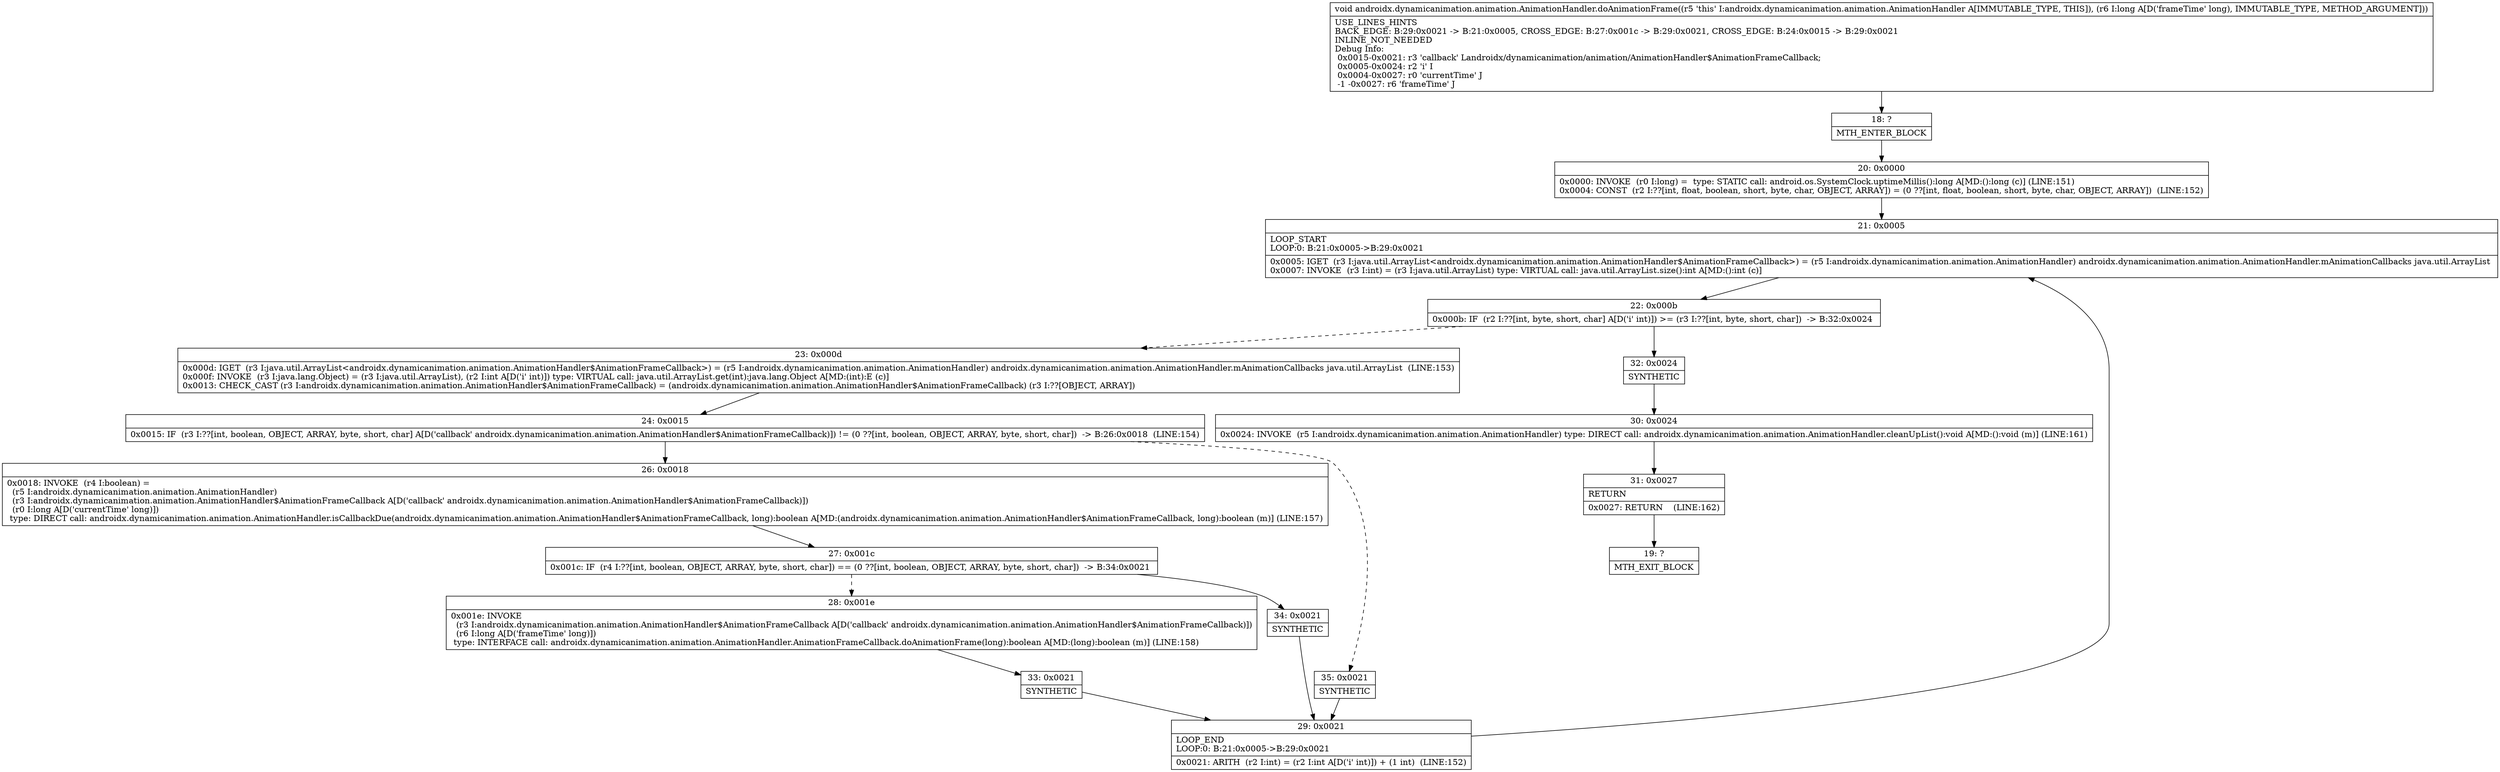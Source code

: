 digraph "CFG forandroidx.dynamicanimation.animation.AnimationHandler.doAnimationFrame(J)V" {
Node_18 [shape=record,label="{18\:\ ?|MTH_ENTER_BLOCK\l}"];
Node_20 [shape=record,label="{20\:\ 0x0000|0x0000: INVOKE  (r0 I:long) =  type: STATIC call: android.os.SystemClock.uptimeMillis():long A[MD:():long (c)] (LINE:151)\l0x0004: CONST  (r2 I:??[int, float, boolean, short, byte, char, OBJECT, ARRAY]) = (0 ??[int, float, boolean, short, byte, char, OBJECT, ARRAY])  (LINE:152)\l}"];
Node_21 [shape=record,label="{21\:\ 0x0005|LOOP_START\lLOOP:0: B:21:0x0005\-\>B:29:0x0021\l|0x0005: IGET  (r3 I:java.util.ArrayList\<androidx.dynamicanimation.animation.AnimationHandler$AnimationFrameCallback\>) = (r5 I:androidx.dynamicanimation.animation.AnimationHandler) androidx.dynamicanimation.animation.AnimationHandler.mAnimationCallbacks java.util.ArrayList \l0x0007: INVOKE  (r3 I:int) = (r3 I:java.util.ArrayList) type: VIRTUAL call: java.util.ArrayList.size():int A[MD:():int (c)]\l}"];
Node_22 [shape=record,label="{22\:\ 0x000b|0x000b: IF  (r2 I:??[int, byte, short, char] A[D('i' int)]) \>= (r3 I:??[int, byte, short, char])  \-\> B:32:0x0024 \l}"];
Node_23 [shape=record,label="{23\:\ 0x000d|0x000d: IGET  (r3 I:java.util.ArrayList\<androidx.dynamicanimation.animation.AnimationHandler$AnimationFrameCallback\>) = (r5 I:androidx.dynamicanimation.animation.AnimationHandler) androidx.dynamicanimation.animation.AnimationHandler.mAnimationCallbacks java.util.ArrayList  (LINE:153)\l0x000f: INVOKE  (r3 I:java.lang.Object) = (r3 I:java.util.ArrayList), (r2 I:int A[D('i' int)]) type: VIRTUAL call: java.util.ArrayList.get(int):java.lang.Object A[MD:(int):E (c)]\l0x0013: CHECK_CAST (r3 I:androidx.dynamicanimation.animation.AnimationHandler$AnimationFrameCallback) = (androidx.dynamicanimation.animation.AnimationHandler$AnimationFrameCallback) (r3 I:??[OBJECT, ARRAY]) \l}"];
Node_24 [shape=record,label="{24\:\ 0x0015|0x0015: IF  (r3 I:??[int, boolean, OBJECT, ARRAY, byte, short, char] A[D('callback' androidx.dynamicanimation.animation.AnimationHandler$AnimationFrameCallback)]) != (0 ??[int, boolean, OBJECT, ARRAY, byte, short, char])  \-\> B:26:0x0018  (LINE:154)\l}"];
Node_26 [shape=record,label="{26\:\ 0x0018|0x0018: INVOKE  (r4 I:boolean) = \l  (r5 I:androidx.dynamicanimation.animation.AnimationHandler)\l  (r3 I:androidx.dynamicanimation.animation.AnimationHandler$AnimationFrameCallback A[D('callback' androidx.dynamicanimation.animation.AnimationHandler$AnimationFrameCallback)])\l  (r0 I:long A[D('currentTime' long)])\l type: DIRECT call: androidx.dynamicanimation.animation.AnimationHandler.isCallbackDue(androidx.dynamicanimation.animation.AnimationHandler$AnimationFrameCallback, long):boolean A[MD:(androidx.dynamicanimation.animation.AnimationHandler$AnimationFrameCallback, long):boolean (m)] (LINE:157)\l}"];
Node_27 [shape=record,label="{27\:\ 0x001c|0x001c: IF  (r4 I:??[int, boolean, OBJECT, ARRAY, byte, short, char]) == (0 ??[int, boolean, OBJECT, ARRAY, byte, short, char])  \-\> B:34:0x0021 \l}"];
Node_28 [shape=record,label="{28\:\ 0x001e|0x001e: INVOKE  \l  (r3 I:androidx.dynamicanimation.animation.AnimationHandler$AnimationFrameCallback A[D('callback' androidx.dynamicanimation.animation.AnimationHandler$AnimationFrameCallback)])\l  (r6 I:long A[D('frameTime' long)])\l type: INTERFACE call: androidx.dynamicanimation.animation.AnimationHandler.AnimationFrameCallback.doAnimationFrame(long):boolean A[MD:(long):boolean (m)] (LINE:158)\l}"];
Node_33 [shape=record,label="{33\:\ 0x0021|SYNTHETIC\l}"];
Node_29 [shape=record,label="{29\:\ 0x0021|LOOP_END\lLOOP:0: B:21:0x0005\-\>B:29:0x0021\l|0x0021: ARITH  (r2 I:int) = (r2 I:int A[D('i' int)]) + (1 int)  (LINE:152)\l}"];
Node_34 [shape=record,label="{34\:\ 0x0021|SYNTHETIC\l}"];
Node_35 [shape=record,label="{35\:\ 0x0021|SYNTHETIC\l}"];
Node_32 [shape=record,label="{32\:\ 0x0024|SYNTHETIC\l}"];
Node_30 [shape=record,label="{30\:\ 0x0024|0x0024: INVOKE  (r5 I:androidx.dynamicanimation.animation.AnimationHandler) type: DIRECT call: androidx.dynamicanimation.animation.AnimationHandler.cleanUpList():void A[MD:():void (m)] (LINE:161)\l}"];
Node_31 [shape=record,label="{31\:\ 0x0027|RETURN\l|0x0027: RETURN    (LINE:162)\l}"];
Node_19 [shape=record,label="{19\:\ ?|MTH_EXIT_BLOCK\l}"];
MethodNode[shape=record,label="{void androidx.dynamicanimation.animation.AnimationHandler.doAnimationFrame((r5 'this' I:androidx.dynamicanimation.animation.AnimationHandler A[IMMUTABLE_TYPE, THIS]), (r6 I:long A[D('frameTime' long), IMMUTABLE_TYPE, METHOD_ARGUMENT]))  | USE_LINES_HINTS\lBACK_EDGE: B:29:0x0021 \-\> B:21:0x0005, CROSS_EDGE: B:27:0x001c \-\> B:29:0x0021, CROSS_EDGE: B:24:0x0015 \-\> B:29:0x0021\lINLINE_NOT_NEEDED\lDebug Info:\l  0x0015\-0x0021: r3 'callback' Landroidx\/dynamicanimation\/animation\/AnimationHandler$AnimationFrameCallback;\l  0x0005\-0x0024: r2 'i' I\l  0x0004\-0x0027: r0 'currentTime' J\l  \-1 \-0x0027: r6 'frameTime' J\l}"];
MethodNode -> Node_18;Node_18 -> Node_20;
Node_20 -> Node_21;
Node_21 -> Node_22;
Node_22 -> Node_23[style=dashed];
Node_22 -> Node_32;
Node_23 -> Node_24;
Node_24 -> Node_26;
Node_24 -> Node_35[style=dashed];
Node_26 -> Node_27;
Node_27 -> Node_28[style=dashed];
Node_27 -> Node_34;
Node_28 -> Node_33;
Node_33 -> Node_29;
Node_29 -> Node_21;
Node_34 -> Node_29;
Node_35 -> Node_29;
Node_32 -> Node_30;
Node_30 -> Node_31;
Node_31 -> Node_19;
}


